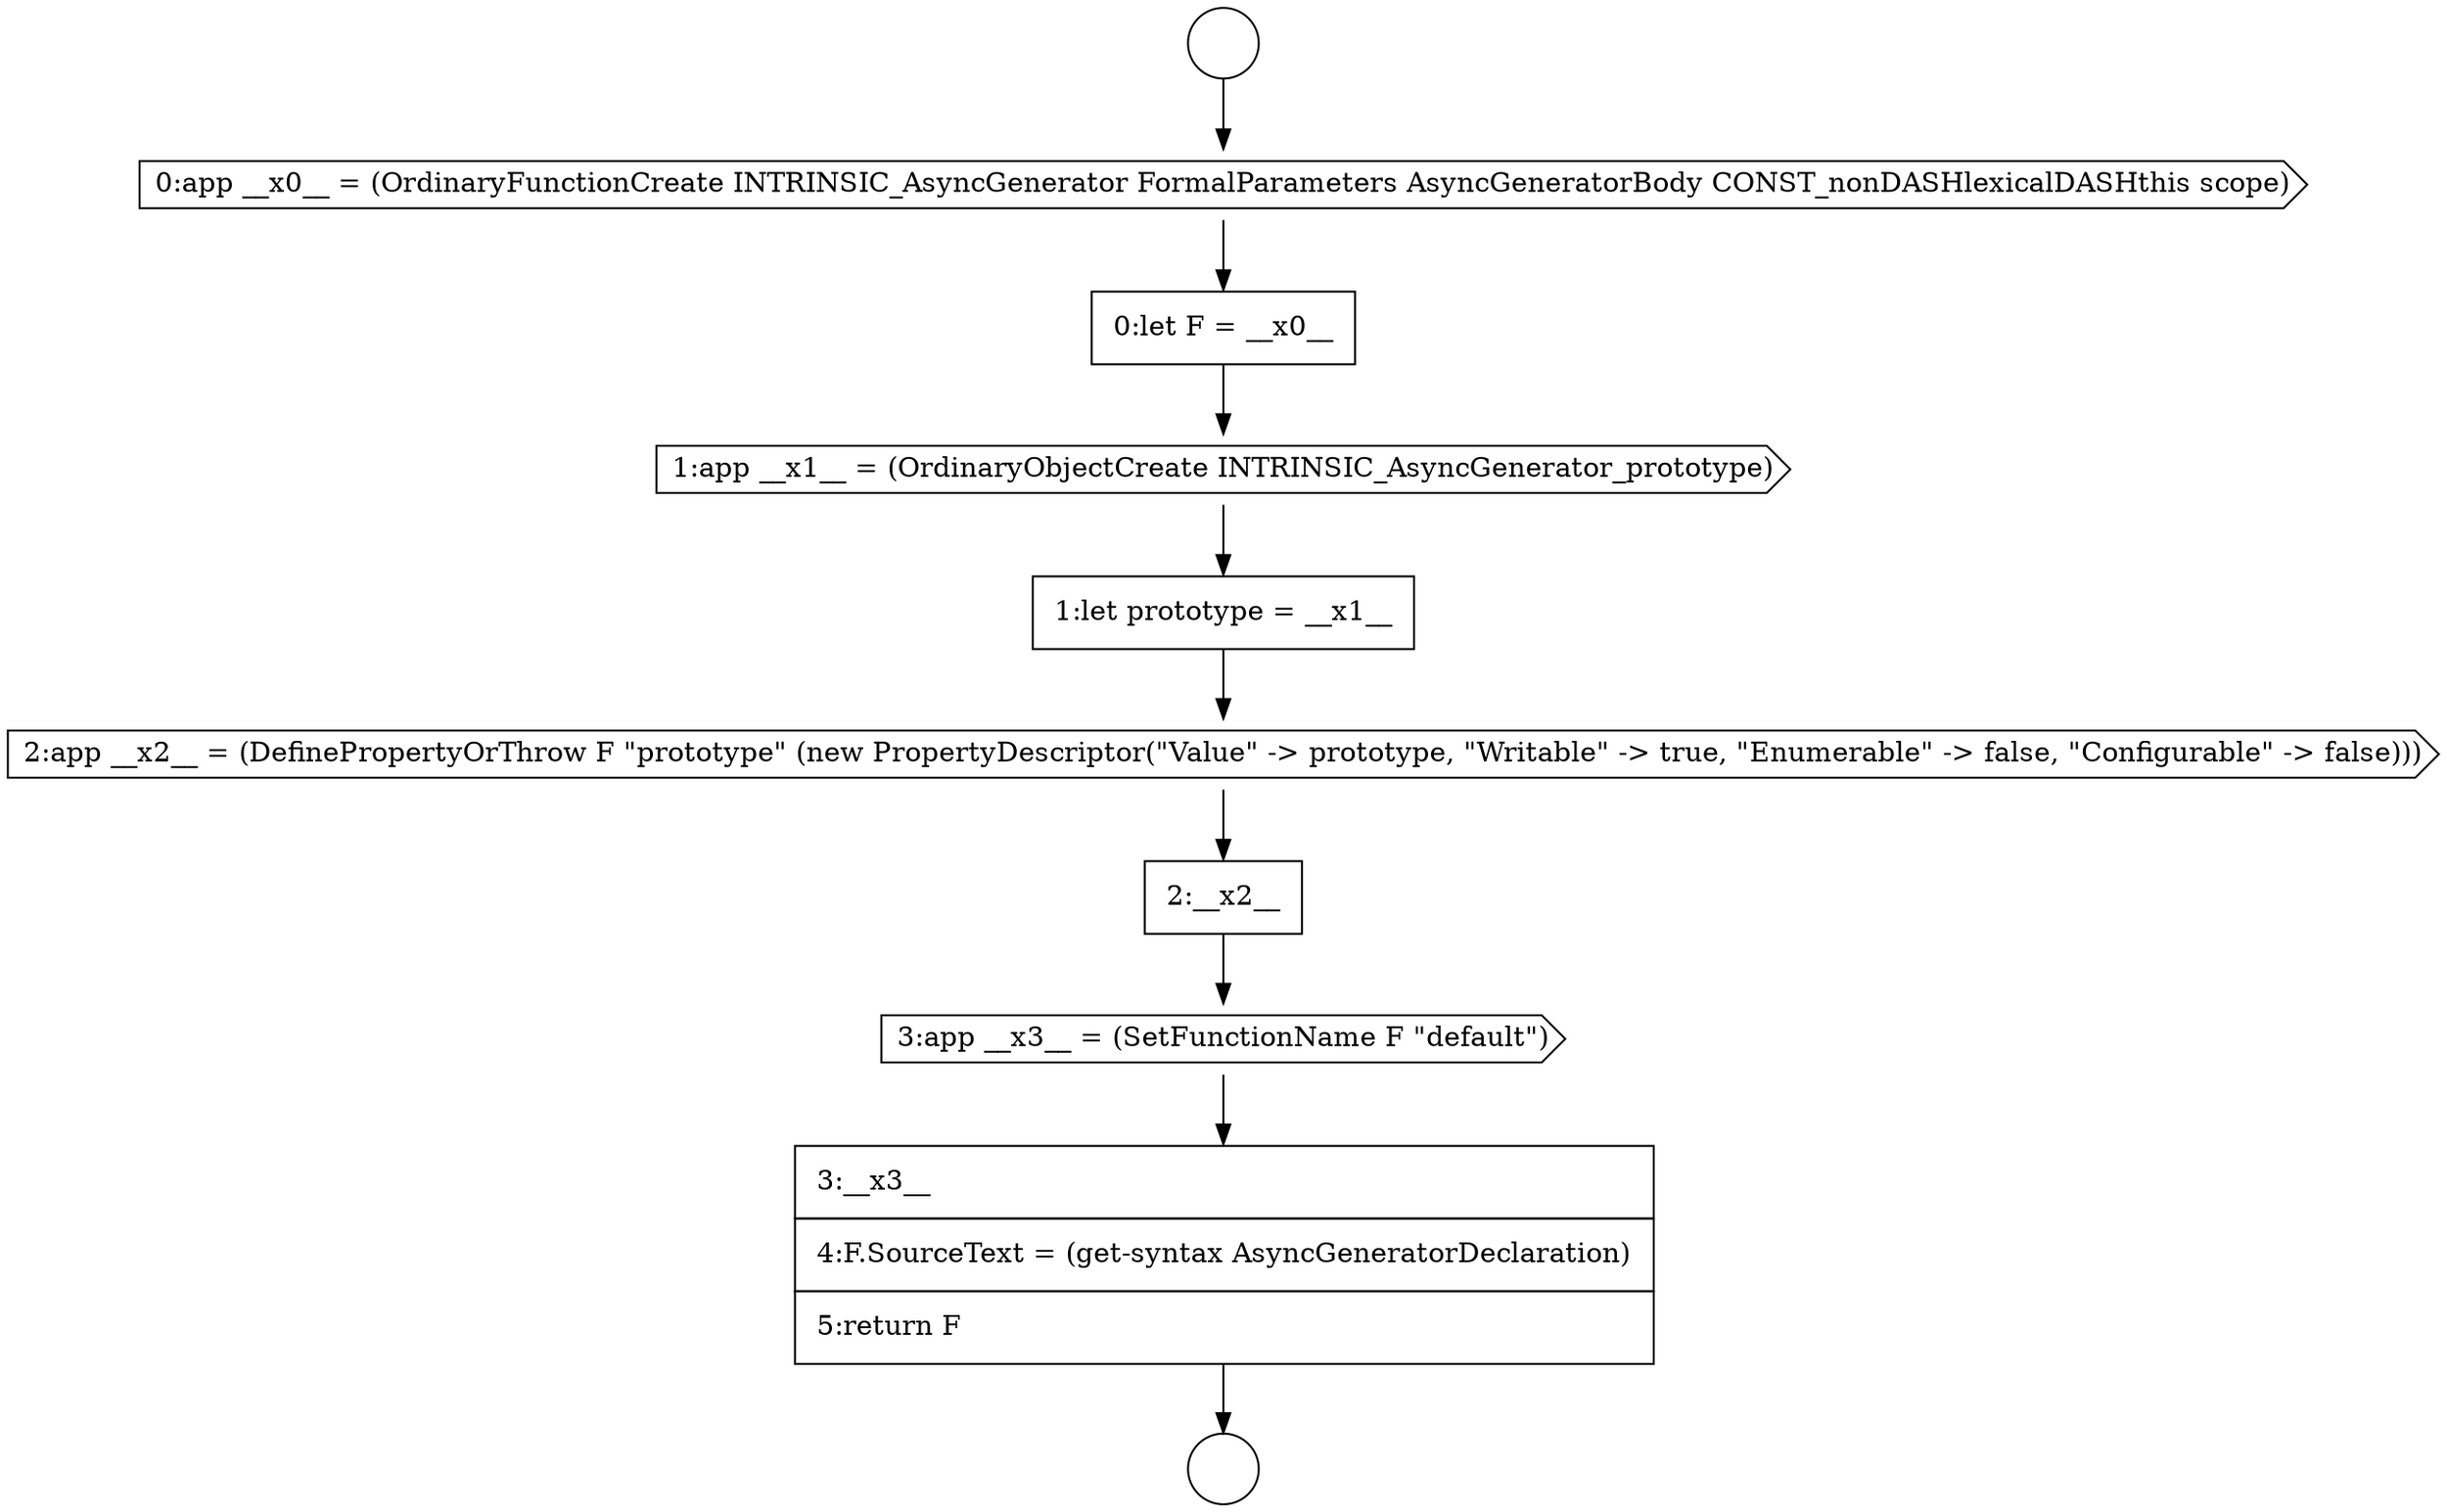 digraph {
  node9818 [shape=cds, label=<<font color="black">2:app __x2__ = (DefinePropertyOrThrow F &quot;prototype&quot; (new PropertyDescriptor(&quot;Value&quot; -&gt; prototype, &quot;Writable&quot; -&gt; true, &quot;Enumerable&quot; -&gt; false, &quot;Configurable&quot; -&gt; false)))</font>> color="black" fillcolor="white" style=filled]
  node9813 [shape=circle label=" " color="black" fillcolor="white" style=filled]
  node9817 [shape=none, margin=0, label=<<font color="black">
    <table border="0" cellborder="1" cellspacing="0" cellpadding="10">
      <tr><td align="left">1:let prototype = __x1__</td></tr>
    </table>
  </font>> color="black" fillcolor="white" style=filled]
  node9814 [shape=cds, label=<<font color="black">0:app __x0__ = (OrdinaryFunctionCreate INTRINSIC_AsyncGenerator FormalParameters AsyncGeneratorBody CONST_nonDASHlexicalDASHthis scope)</font>> color="black" fillcolor="white" style=filled]
  node9821 [shape=none, margin=0, label=<<font color="black">
    <table border="0" cellborder="1" cellspacing="0" cellpadding="10">
      <tr><td align="left">3:__x3__</td></tr>
      <tr><td align="left">4:F.SourceText = (get-syntax AsyncGeneratorDeclaration)</td></tr>
      <tr><td align="left">5:return F</td></tr>
    </table>
  </font>> color="black" fillcolor="white" style=filled]
  node9820 [shape=cds, label=<<font color="black">3:app __x3__ = (SetFunctionName F &quot;default&quot;)</font>> color="black" fillcolor="white" style=filled]
  node9815 [shape=none, margin=0, label=<<font color="black">
    <table border="0" cellborder="1" cellspacing="0" cellpadding="10">
      <tr><td align="left">0:let F = __x0__</td></tr>
    </table>
  </font>> color="black" fillcolor="white" style=filled]
  node9819 [shape=none, margin=0, label=<<font color="black">
    <table border="0" cellborder="1" cellspacing="0" cellpadding="10">
      <tr><td align="left">2:__x2__</td></tr>
    </table>
  </font>> color="black" fillcolor="white" style=filled]
  node9812 [shape=circle label=" " color="black" fillcolor="white" style=filled]
  node9816 [shape=cds, label=<<font color="black">1:app __x1__ = (OrdinaryObjectCreate INTRINSIC_AsyncGenerator_prototype)</font>> color="black" fillcolor="white" style=filled]
  node9819 -> node9820 [ color="black"]
  node9812 -> node9814 [ color="black"]
  node9818 -> node9819 [ color="black"]
  node9815 -> node9816 [ color="black"]
  node9816 -> node9817 [ color="black"]
  node9814 -> node9815 [ color="black"]
  node9821 -> node9813 [ color="black"]
  node9817 -> node9818 [ color="black"]
  node9820 -> node9821 [ color="black"]
}
